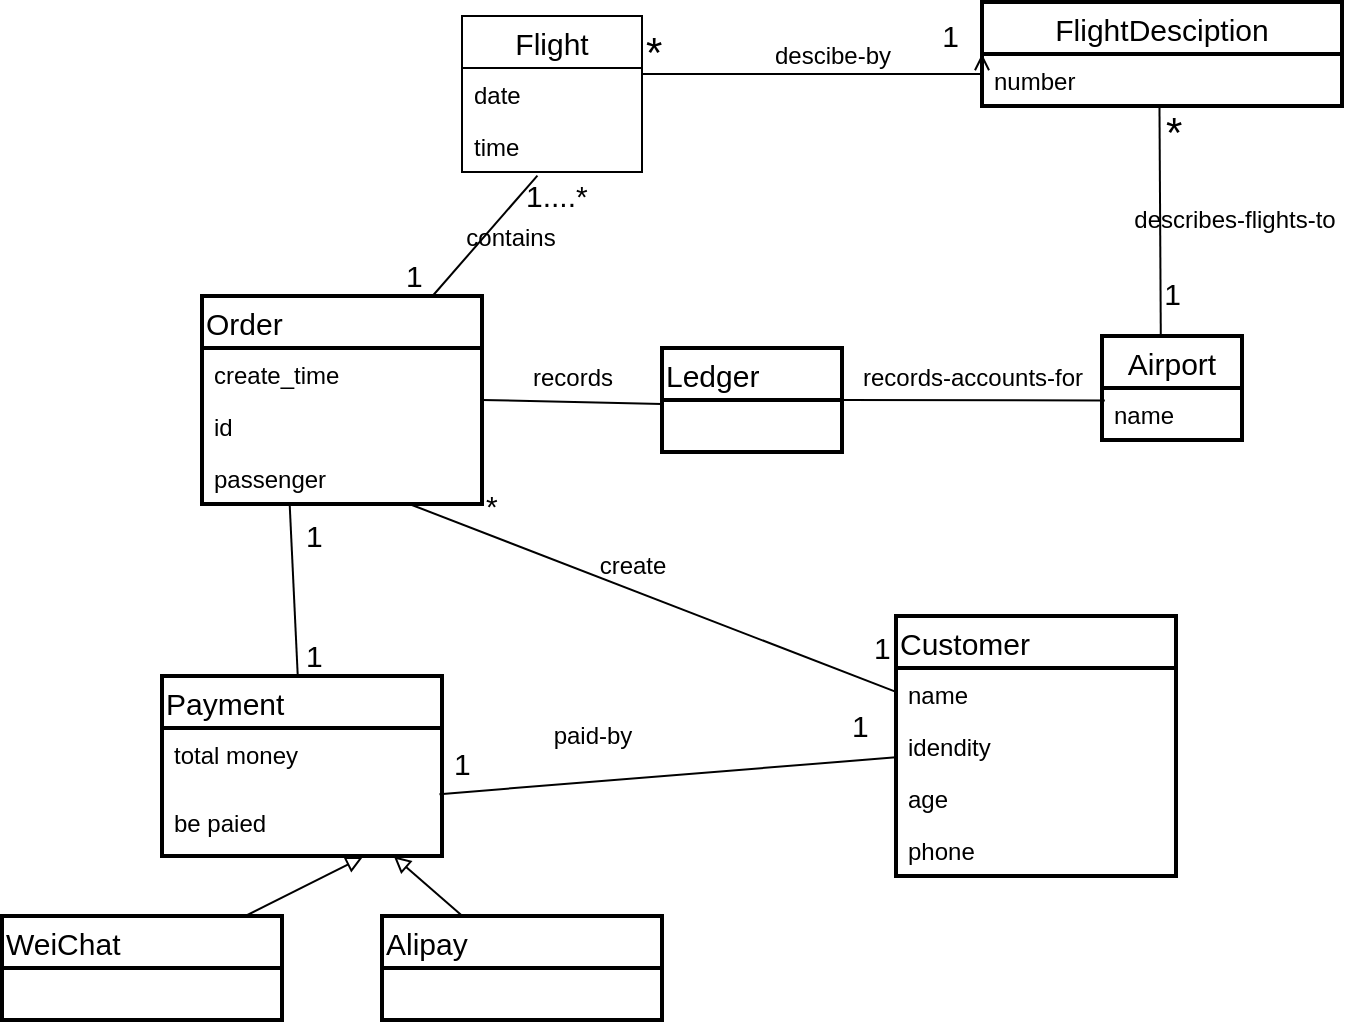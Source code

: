 <mxfile version="13.9.7" type="github">
  <diagram id="C5RBs43oDa-KdzZeNtuy" name="Page-1">
    <mxGraphModel dx="1088" dy="516" grid="1" gridSize="10" guides="1" tooltips="1" connect="1" arrows="1" fold="1" page="1" pageScale="1" pageWidth="827" pageHeight="1169" math="0" shadow="0">
      <root>
        <mxCell id="WIyWlLk6GJQsqaUBKTNV-0" />
        <mxCell id="WIyWlLk6GJQsqaUBKTNV-1" parent="WIyWlLk6GJQsqaUBKTNV-0" />
        <mxCell id="1wRa1krC6lgzml-7aAer-7" value="" style="endArrow=open;shadow=0;strokeWidth=1;rounded=0;endFill=1;edgeStyle=elbowEdgeStyle;elbow=vertical;exitX=1;exitY=0.5;exitDx=0;exitDy=0;entryX=0;entryY=0.5;entryDx=0;entryDy=0;" edge="1" parent="WIyWlLk6GJQsqaUBKTNV-1" source="1wRa1krC6lgzml-7aAer-17" target="1wRa1krC6lgzml-7aAer-20">
          <mxGeometry x="0.5" y="41" relative="1" as="geometry">
            <mxPoint x="370" y="355" as="sourcePoint" />
            <mxPoint x="498" y="349" as="targetPoint" />
            <mxPoint x="-40" y="32" as="offset" />
          </mxGeometry>
        </mxCell>
        <mxCell id="1wRa1krC6lgzml-7aAer-8" value="*" style="resizable=0;align=left;verticalAlign=bottom;labelBackgroundColor=none;fontSize=21;" connectable="0" vertex="1" parent="1wRa1krC6lgzml-7aAer-7">
          <mxGeometry x="-1" relative="1" as="geometry">
            <mxPoint y="-9" as="offset" />
          </mxGeometry>
        </mxCell>
        <mxCell id="1wRa1krC6lgzml-7aAer-9" value="1" style="resizable=0;align=right;verticalAlign=bottom;labelBackgroundColor=none;fontSize=15;" connectable="0" vertex="1" parent="1wRa1krC6lgzml-7aAer-7">
          <mxGeometry x="1" relative="1" as="geometry">
            <mxPoint x="-10" y="1" as="offset" />
          </mxGeometry>
        </mxCell>
        <mxCell id="1wRa1krC6lgzml-7aAer-10" value="descibe-by" style="text;html=1;resizable=0;points=[];;align=center;verticalAlign=middle;labelBackgroundColor=none;rounded=0;shadow=0;strokeWidth=1;fontSize=12;" vertex="1" connectable="0" parent="1wRa1krC6lgzml-7aAer-7">
          <mxGeometry x="0.5" y="49" relative="1" as="geometry">
            <mxPoint x="-38" y="40" as="offset" />
          </mxGeometry>
        </mxCell>
        <mxCell id="1wRa1krC6lgzml-7aAer-16" value="Flight" style="swimlane;fontStyle=0;childLayout=stackLayout;horizontal=1;startSize=26;fillColor=none;horizontalStack=0;resizeParent=1;resizeParentMax=0;resizeLast=0;collapsible=1;marginBottom=0;fontSize=15;" vertex="1" parent="WIyWlLk6GJQsqaUBKTNV-1">
          <mxGeometry x="280" y="330" width="90" height="78" as="geometry" />
        </mxCell>
        <mxCell id="1wRa1krC6lgzml-7aAer-17" value="date" style="text;strokeColor=none;fillColor=none;align=left;verticalAlign=top;spacingLeft=4;spacingRight=4;overflow=hidden;rotatable=0;points=[[0,0.5],[1,0.5]];portConstraint=eastwest;" vertex="1" parent="1wRa1krC6lgzml-7aAer-16">
          <mxGeometry y="26" width="90" height="26" as="geometry" />
        </mxCell>
        <mxCell id="1wRa1krC6lgzml-7aAer-18" value="time" style="text;strokeColor=none;fillColor=none;align=left;verticalAlign=top;spacingLeft=4;spacingRight=4;overflow=hidden;rotatable=0;points=[[0,0.5],[1,0.5]];portConstraint=eastwest;" vertex="1" parent="1wRa1krC6lgzml-7aAer-16">
          <mxGeometry y="52" width="90" height="26" as="geometry" />
        </mxCell>
        <mxCell id="1wRa1krC6lgzml-7aAer-20" value="FlightDesciption" style="swimlane;fontStyle=0;childLayout=stackLayout;horizontal=1;startSize=26;fillColor=none;horizontalStack=0;resizeParent=1;resizeParentMax=0;resizeLast=0;collapsible=1;marginBottom=0;fontSize=15;strokeWidth=2;" vertex="1" parent="WIyWlLk6GJQsqaUBKTNV-1">
          <mxGeometry x="540" y="323" width="180" height="52" as="geometry" />
        </mxCell>
        <mxCell id="1wRa1krC6lgzml-7aAer-21" value="number" style="text;strokeColor=none;fillColor=none;align=left;verticalAlign=top;spacingLeft=4;spacingRight=4;overflow=hidden;rotatable=0;points=[[0,0.5],[1,0.5]];portConstraint=eastwest;" vertex="1" parent="1wRa1krC6lgzml-7aAer-20">
          <mxGeometry y="26" width="180" height="26" as="geometry" />
        </mxCell>
        <mxCell id="1wRa1krC6lgzml-7aAer-29" style="rounded=0;orthogonalLoop=1;jettySize=auto;html=1;entryX=0.493;entryY=1.027;entryDx=0;entryDy=0;entryPerimeter=0;fontSize=20;endArrow=none;endFill=0;exitX=0.42;exitY=0.003;exitDx=0;exitDy=0;exitPerimeter=0;" edge="1" parent="WIyWlLk6GJQsqaUBKTNV-1" source="1wRa1krC6lgzml-7aAer-25" target="1wRa1krC6lgzml-7aAer-21">
          <mxGeometry relative="1" as="geometry" />
        </mxCell>
        <mxCell id="1wRa1krC6lgzml-7aAer-25" value="Airport" style="swimlane;fontStyle=0;childLayout=stackLayout;horizontal=1;startSize=26;fillColor=none;horizontalStack=0;resizeParent=1;resizeParentMax=0;resizeLast=0;collapsible=1;marginBottom=0;strokeWidth=2;fontSize=15;" vertex="1" parent="WIyWlLk6GJQsqaUBKTNV-1">
          <mxGeometry x="600" y="490" width="70" height="52" as="geometry" />
        </mxCell>
        <mxCell id="1wRa1krC6lgzml-7aAer-27" value="name" style="text;strokeColor=none;fillColor=none;align=left;verticalAlign=top;spacingLeft=4;spacingRight=4;overflow=hidden;rotatable=0;points=[[0,0.5],[1,0.5]];portConstraint=eastwest;" vertex="1" parent="1wRa1krC6lgzml-7aAer-25">
          <mxGeometry y="26" width="70" height="26" as="geometry" />
        </mxCell>
        <mxCell id="1wRa1krC6lgzml-7aAer-30" value="*" style="resizable=0;align=left;verticalAlign=bottom;labelBackgroundColor=none;fontSize=21;" connectable="0" vertex="1" parent="WIyWlLk6GJQsqaUBKTNV-1">
          <mxGeometry x="630" y="400" as="geometry" />
        </mxCell>
        <mxCell id="1wRa1krC6lgzml-7aAer-32" value="1" style="resizable=0;align=right;verticalAlign=bottom;labelBackgroundColor=none;fontSize=15;" connectable="0" vertex="1" parent="WIyWlLk6GJQsqaUBKTNV-1">
          <mxGeometry x="497" y="323" as="geometry">
            <mxPoint x="144" y="156" as="offset" />
          </mxGeometry>
        </mxCell>
        <mxCell id="1wRa1krC6lgzml-7aAer-33" value="describes-flights-to" style="text;html=1;resizable=0;points=[];;align=center;verticalAlign=middle;labelBackgroundColor=none;rounded=0;shadow=0;strokeWidth=1;fontSize=12;" vertex="1" connectable="0" parent="WIyWlLk6GJQsqaUBKTNV-1">
          <mxGeometry x="680" y="440" as="geometry">
            <mxPoint x="-14" y="-8" as="offset" />
          </mxGeometry>
        </mxCell>
        <mxCell id="1wRa1krC6lgzml-7aAer-46" style="edgeStyle=none;rounded=0;orthogonalLoop=1;jettySize=auto;html=1;entryX=0.419;entryY=1.069;entryDx=0;entryDy=0;entryPerimeter=0;endArrow=none;endFill=0;fontSize=15;" edge="1" parent="WIyWlLk6GJQsqaUBKTNV-1" source="1wRa1krC6lgzml-7aAer-34" target="1wRa1krC6lgzml-7aAer-18">
          <mxGeometry relative="1" as="geometry" />
        </mxCell>
        <mxCell id="1wRa1krC6lgzml-7aAer-34" value="Order" style="swimlane;fontStyle=0;childLayout=stackLayout;horizontal=1;startSize=26;fillColor=none;horizontalStack=0;resizeParent=1;resizeParentMax=0;resizeLast=0;collapsible=1;marginBottom=0;strokeWidth=2;fontSize=15;align=left;" vertex="1" parent="WIyWlLk6GJQsqaUBKTNV-1">
          <mxGeometry x="150" y="470" width="140" height="104" as="geometry" />
        </mxCell>
        <mxCell id="1wRa1krC6lgzml-7aAer-35" value="create_time" style="text;strokeColor=none;fillColor=none;align=left;verticalAlign=top;spacingLeft=4;spacingRight=4;overflow=hidden;rotatable=0;points=[[0,0.5],[1,0.5]];portConstraint=eastwest;" vertex="1" parent="1wRa1krC6lgzml-7aAer-34">
          <mxGeometry y="26" width="140" height="26" as="geometry" />
        </mxCell>
        <mxCell id="1wRa1krC6lgzml-7aAer-36" value="id" style="text;strokeColor=none;fillColor=none;align=left;verticalAlign=top;spacingLeft=4;spacingRight=4;overflow=hidden;rotatable=0;points=[[0,0.5],[1,0.5]];portConstraint=eastwest;" vertex="1" parent="1wRa1krC6lgzml-7aAer-34">
          <mxGeometry y="52" width="140" height="26" as="geometry" />
        </mxCell>
        <mxCell id="1wRa1krC6lgzml-7aAer-37" value="passenger" style="text;strokeColor=none;fillColor=none;align=left;verticalAlign=top;spacingLeft=4;spacingRight=4;overflow=hidden;rotatable=0;points=[[0,0.5],[1,0.5]];portConstraint=eastwest;" vertex="1" parent="1wRa1krC6lgzml-7aAer-34">
          <mxGeometry y="78" width="140" height="26" as="geometry" />
        </mxCell>
        <mxCell id="1wRa1krC6lgzml-7aAer-47" style="edgeStyle=none;rounded=0;orthogonalLoop=1;jettySize=auto;html=1;endArrow=none;endFill=0;fontSize=15;" edge="1" parent="WIyWlLk6GJQsqaUBKTNV-1" source="1wRa1krC6lgzml-7aAer-38" target="1wRa1krC6lgzml-7aAer-37">
          <mxGeometry relative="1" as="geometry" />
        </mxCell>
        <mxCell id="1wRa1krC6lgzml-7aAer-49" style="edgeStyle=none;rounded=0;orthogonalLoop=1;jettySize=auto;html=1;entryX=0.991;entryY=-0.031;entryDx=0;entryDy=0;endArrow=none;endFill=0;fontSize=15;entryPerimeter=0;" edge="1" parent="WIyWlLk6GJQsqaUBKTNV-1" source="1wRa1krC6lgzml-7aAer-38" target="1wRa1krC6lgzml-7aAer-83">
          <mxGeometry relative="1" as="geometry">
            <mxPoint x="160" y="811" as="targetPoint" />
          </mxGeometry>
        </mxCell>
        <mxCell id="1wRa1krC6lgzml-7aAer-38" value="Customer" style="swimlane;fontStyle=0;childLayout=stackLayout;horizontal=1;startSize=26;fillColor=none;horizontalStack=0;resizeParent=1;resizeParentMax=0;resizeLast=0;collapsible=1;marginBottom=0;strokeWidth=2;fontSize=15;align=left;" vertex="1" parent="WIyWlLk6GJQsqaUBKTNV-1">
          <mxGeometry x="497" y="630" width="140" height="130" as="geometry" />
        </mxCell>
        <mxCell id="1wRa1krC6lgzml-7aAer-39" value="name" style="text;strokeColor=none;fillColor=none;align=left;verticalAlign=top;spacingLeft=4;spacingRight=4;overflow=hidden;rotatable=0;points=[[0,0.5],[1,0.5]];portConstraint=eastwest;" vertex="1" parent="1wRa1krC6lgzml-7aAer-38">
          <mxGeometry y="26" width="140" height="26" as="geometry" />
        </mxCell>
        <mxCell id="1wRa1krC6lgzml-7aAer-40" value="idendity" style="text;strokeColor=none;fillColor=none;align=left;verticalAlign=top;spacingLeft=4;spacingRight=4;overflow=hidden;rotatable=0;points=[[0,0.5],[1,0.5]];portConstraint=eastwest;" vertex="1" parent="1wRa1krC6lgzml-7aAer-38">
          <mxGeometry y="52" width="140" height="26" as="geometry" />
        </mxCell>
        <mxCell id="1wRa1krC6lgzml-7aAer-41" value="age" style="text;strokeColor=none;fillColor=none;align=left;verticalAlign=top;spacingLeft=4;spacingRight=4;overflow=hidden;rotatable=0;points=[[0,0.5],[1,0.5]];portConstraint=eastwest;" vertex="1" parent="1wRa1krC6lgzml-7aAer-38">
          <mxGeometry y="78" width="140" height="26" as="geometry" />
        </mxCell>
        <mxCell id="1wRa1krC6lgzml-7aAer-69" value="phone" style="text;strokeColor=none;fillColor=none;align=left;verticalAlign=top;spacingLeft=4;spacingRight=4;overflow=hidden;rotatable=0;points=[[0,0.5],[1,0.5]];portConstraint=eastwest;" vertex="1" parent="1wRa1krC6lgzml-7aAer-38">
          <mxGeometry y="104" width="140" height="26" as="geometry" />
        </mxCell>
        <mxCell id="1wRa1krC6lgzml-7aAer-48" style="edgeStyle=none;rounded=0;orthogonalLoop=1;jettySize=auto;html=1;entryX=0.313;entryY=0.989;entryDx=0;entryDy=0;entryPerimeter=0;endArrow=none;endFill=0;fontSize=15;" edge="1" parent="WIyWlLk6GJQsqaUBKTNV-1" source="1wRa1krC6lgzml-7aAer-42" target="1wRa1krC6lgzml-7aAer-37">
          <mxGeometry relative="1" as="geometry" />
        </mxCell>
        <mxCell id="1wRa1krC6lgzml-7aAer-42" value="Payment" style="swimlane;fontStyle=0;childLayout=stackLayout;horizontal=1;startSize=26;fillColor=none;horizontalStack=0;resizeParent=1;resizeParentMax=0;resizeLast=0;collapsible=1;marginBottom=0;strokeWidth=2;fontSize=15;align=left;" vertex="1" parent="WIyWlLk6GJQsqaUBKTNV-1">
          <mxGeometry x="130" y="660" width="140" height="90" as="geometry" />
        </mxCell>
        <mxCell id="1wRa1krC6lgzml-7aAer-82" value="total money" style="text;strokeColor=none;fillColor=none;align=left;verticalAlign=top;spacingLeft=4;spacingRight=4;overflow=hidden;rotatable=0;points=[[0,0.5],[1,0.5]];portConstraint=eastwest;" vertex="1" parent="1wRa1krC6lgzml-7aAer-42">
          <mxGeometry y="26" width="140" height="34" as="geometry" />
        </mxCell>
        <mxCell id="1wRa1krC6lgzml-7aAer-83" value="be paied" style="text;strokeColor=none;fillColor=none;align=left;verticalAlign=top;spacingLeft=4;spacingRight=4;overflow=hidden;rotatable=0;points=[[0,0.5],[1,0.5]];portConstraint=eastwest;" vertex="1" parent="1wRa1krC6lgzml-7aAer-42">
          <mxGeometry y="60" width="140" height="30" as="geometry" />
        </mxCell>
        <mxCell id="1wRa1krC6lgzml-7aAer-55" style="edgeStyle=none;rounded=0;orthogonalLoop=1;jettySize=auto;html=1;entryX=0.02;entryY=0.238;entryDx=0;entryDy=0;entryPerimeter=0;endArrow=none;endFill=0;fontSize=15;" edge="1" parent="WIyWlLk6GJQsqaUBKTNV-1" source="1wRa1krC6lgzml-7aAer-50" target="1wRa1krC6lgzml-7aAer-27">
          <mxGeometry relative="1" as="geometry" />
        </mxCell>
        <mxCell id="1wRa1krC6lgzml-7aAer-50" value="Ledger" style="swimlane;fontStyle=0;childLayout=stackLayout;horizontal=1;startSize=26;fillColor=none;horizontalStack=0;resizeParent=1;resizeParentMax=0;resizeLast=0;collapsible=1;marginBottom=0;strokeWidth=2;fontSize=15;align=left;" vertex="1" parent="WIyWlLk6GJQsqaUBKTNV-1">
          <mxGeometry x="380" y="496" width="90" height="52" as="geometry" />
        </mxCell>
        <mxCell id="1wRa1krC6lgzml-7aAer-56" style="edgeStyle=none;rounded=0;orthogonalLoop=1;jettySize=auto;html=1;endArrow=none;endFill=0;fontSize=15;exitX=0;exitY=0.5;exitDx=0;exitDy=0;" edge="1" parent="WIyWlLk6GJQsqaUBKTNV-1">
          <mxGeometry relative="1" as="geometry">
            <mxPoint x="380" y="524" as="sourcePoint" />
            <mxPoint x="290" y="522" as="targetPoint" />
          </mxGeometry>
        </mxCell>
        <mxCell id="1wRa1krC6lgzml-7aAer-66" style="edgeStyle=none;rounded=0;orthogonalLoop=1;jettySize=auto;html=1;endArrow=block;endFill=0;fontSize=15;entryX=0.717;entryY=1.018;entryDx=0;entryDy=0;entryPerimeter=0;" edge="1" parent="WIyWlLk6GJQsqaUBKTNV-1" source="1wRa1krC6lgzml-7aAer-57" target="1wRa1krC6lgzml-7aAer-83">
          <mxGeometry relative="1" as="geometry">
            <mxPoint x="123.097" y="838.0" as="targetPoint" />
          </mxGeometry>
        </mxCell>
        <mxCell id="1wRa1krC6lgzml-7aAer-57" value="WeiChat" style="swimlane;fontStyle=0;childLayout=stackLayout;horizontal=1;startSize=26;fillColor=none;horizontalStack=0;resizeParent=1;resizeParentMax=0;resizeLast=0;collapsible=1;marginBottom=0;strokeWidth=2;fontSize=15;align=left;" vertex="1" parent="WIyWlLk6GJQsqaUBKTNV-1">
          <mxGeometry x="50" y="780" width="140" height="52" as="geometry" />
        </mxCell>
        <mxCell id="1wRa1krC6lgzml-7aAer-68" style="edgeStyle=none;rounded=0;orthogonalLoop=1;jettySize=auto;html=1;endArrow=block;endFill=0;fontSize=15;entryX=0.828;entryY=1.004;entryDx=0;entryDy=0;entryPerimeter=0;" edge="1" parent="WIyWlLk6GJQsqaUBKTNV-1" source="1wRa1krC6lgzml-7aAer-65" target="1wRa1krC6lgzml-7aAer-83">
          <mxGeometry relative="1" as="geometry">
            <mxPoint x="70.4" y="840.16" as="targetPoint" />
          </mxGeometry>
        </mxCell>
        <mxCell id="1wRa1krC6lgzml-7aAer-65" value="Alipay" style="swimlane;fontStyle=0;childLayout=stackLayout;horizontal=1;startSize=26;fillColor=none;horizontalStack=0;resizeParent=1;resizeParentMax=0;resizeLast=0;collapsible=1;marginBottom=0;strokeWidth=2;fontSize=15;align=left;" vertex="1" parent="WIyWlLk6GJQsqaUBKTNV-1">
          <mxGeometry x="240" y="780" width="140" height="52" as="geometry" />
        </mxCell>
        <mxCell id="1wRa1krC6lgzml-7aAer-84" value="1....*" style="resizable=0;align=left;verticalAlign=bottom;labelBackgroundColor=none;fontSize=15;" connectable="0" vertex="1" parent="WIyWlLk6GJQsqaUBKTNV-1">
          <mxGeometry x="310" y="430.0" as="geometry" />
        </mxCell>
        <mxCell id="1wRa1krC6lgzml-7aAer-85" value="1" style="resizable=0;align=left;verticalAlign=bottom;labelBackgroundColor=none;fontSize=15;" connectable="0" vertex="1" parent="WIyWlLk6GJQsqaUBKTNV-1">
          <mxGeometry x="250" y="470.0" as="geometry" />
        </mxCell>
        <mxCell id="1wRa1krC6lgzml-7aAer-87" value="contains" style="text;html=1;resizable=0;points=[];;align=center;verticalAlign=middle;labelBackgroundColor=none;rounded=0;shadow=0;strokeWidth=1;fontSize=12;" vertex="1" connectable="0" parent="WIyWlLk6GJQsqaUBKTNV-1">
          <mxGeometry x="299.997" y="440.004" as="geometry">
            <mxPoint x="4" y="1" as="offset" />
          </mxGeometry>
        </mxCell>
        <mxCell id="1wRa1krC6lgzml-7aAer-88" value="records" style="text;html=1;resizable=0;points=[];;align=center;verticalAlign=middle;labelBackgroundColor=none;rounded=0;shadow=0;strokeWidth=1;fontSize=12;" vertex="1" connectable="0" parent="WIyWlLk6GJQsqaUBKTNV-1">
          <mxGeometry x="349.997" y="516.004" as="geometry">
            <mxPoint x="-15" y="-5" as="offset" />
          </mxGeometry>
        </mxCell>
        <mxCell id="1wRa1krC6lgzml-7aAer-89" value="records-accounts-for" style="text;html=1;resizable=0;points=[];;align=center;verticalAlign=middle;labelBackgroundColor=none;rounded=0;shadow=0;strokeWidth=1;fontSize=12;" vertex="1" connectable="0" parent="WIyWlLk6GJQsqaUBKTNV-1">
          <mxGeometry x="549.997" y="516.004" as="geometry">
            <mxPoint x="-15" y="-5" as="offset" />
          </mxGeometry>
        </mxCell>
        <mxCell id="1wRa1krC6lgzml-7aAer-90" value="paid-by" style="text;html=1;resizable=0;points=[];;align=center;verticalAlign=middle;labelBackgroundColor=none;rounded=0;shadow=0;strokeWidth=1;fontSize=12;" vertex="1" connectable="0" parent="WIyWlLk6GJQsqaUBKTNV-1">
          <mxGeometry x="359.997" y="695.004" as="geometry">
            <mxPoint x="-15" y="-5" as="offset" />
          </mxGeometry>
        </mxCell>
        <mxCell id="1wRa1krC6lgzml-7aAer-93" value="create" style="text;html=1;resizable=0;points=[];;align=center;verticalAlign=middle;labelBackgroundColor=none;rounded=0;shadow=0;strokeWidth=1;fontSize=12;" vertex="1" connectable="0" parent="WIyWlLk6GJQsqaUBKTNV-1">
          <mxGeometry x="379.997" y="610.004" as="geometry">
            <mxPoint x="-15" y="-5" as="offset" />
          </mxGeometry>
        </mxCell>
        <mxCell id="1wRa1krC6lgzml-7aAer-95" value="1" style="resizable=0;align=left;verticalAlign=bottom;labelBackgroundColor=none;fontSize=15;" connectable="0" vertex="1" parent="WIyWlLk6GJQsqaUBKTNV-1">
          <mxGeometry x="260" y="480.0" as="geometry">
            <mxPoint x="213" y="215" as="offset" />
          </mxGeometry>
        </mxCell>
        <mxCell id="1wRa1krC6lgzml-7aAer-96" value="1" style="resizable=0;align=left;verticalAlign=bottom;labelBackgroundColor=none;fontSize=15;" connectable="0" vertex="1" parent="WIyWlLk6GJQsqaUBKTNV-1">
          <mxGeometry x="270" y="490.0" as="geometry">
            <mxPoint x="4" y="224" as="offset" />
          </mxGeometry>
        </mxCell>
        <mxCell id="1wRa1krC6lgzml-7aAer-97" value="1" style="resizable=0;align=left;verticalAlign=bottom;labelBackgroundColor=none;fontSize=15;" connectable="0" vertex="1" parent="WIyWlLk6GJQsqaUBKTNV-1">
          <mxGeometry x="280" y="500.0" as="geometry">
            <mxPoint x="204" y="156" as="offset" />
          </mxGeometry>
        </mxCell>
        <mxCell id="1wRa1krC6lgzml-7aAer-98" value="1" style="resizable=0;align=left;verticalAlign=bottom;labelBackgroundColor=none;fontSize=15;" connectable="0" vertex="1" parent="WIyWlLk6GJQsqaUBKTNV-1">
          <mxGeometry x="200" y="660.0" as="geometry" />
        </mxCell>
        <mxCell id="1wRa1krC6lgzml-7aAer-99" value="*" style="resizable=0;align=left;verticalAlign=bottom;labelBackgroundColor=none;fontSize=15;" connectable="0" vertex="1" parent="WIyWlLk6GJQsqaUBKTNV-1">
          <mxGeometry x="290" y="585.0" as="geometry" />
        </mxCell>
        <mxCell id="1wRa1krC6lgzml-7aAer-100" value="1" style="resizable=0;align=left;verticalAlign=bottom;labelBackgroundColor=none;fontSize=15;" connectable="0" vertex="1" parent="WIyWlLk6GJQsqaUBKTNV-1">
          <mxGeometry x="200" y="600.0" as="geometry" />
        </mxCell>
      </root>
    </mxGraphModel>
  </diagram>
</mxfile>
